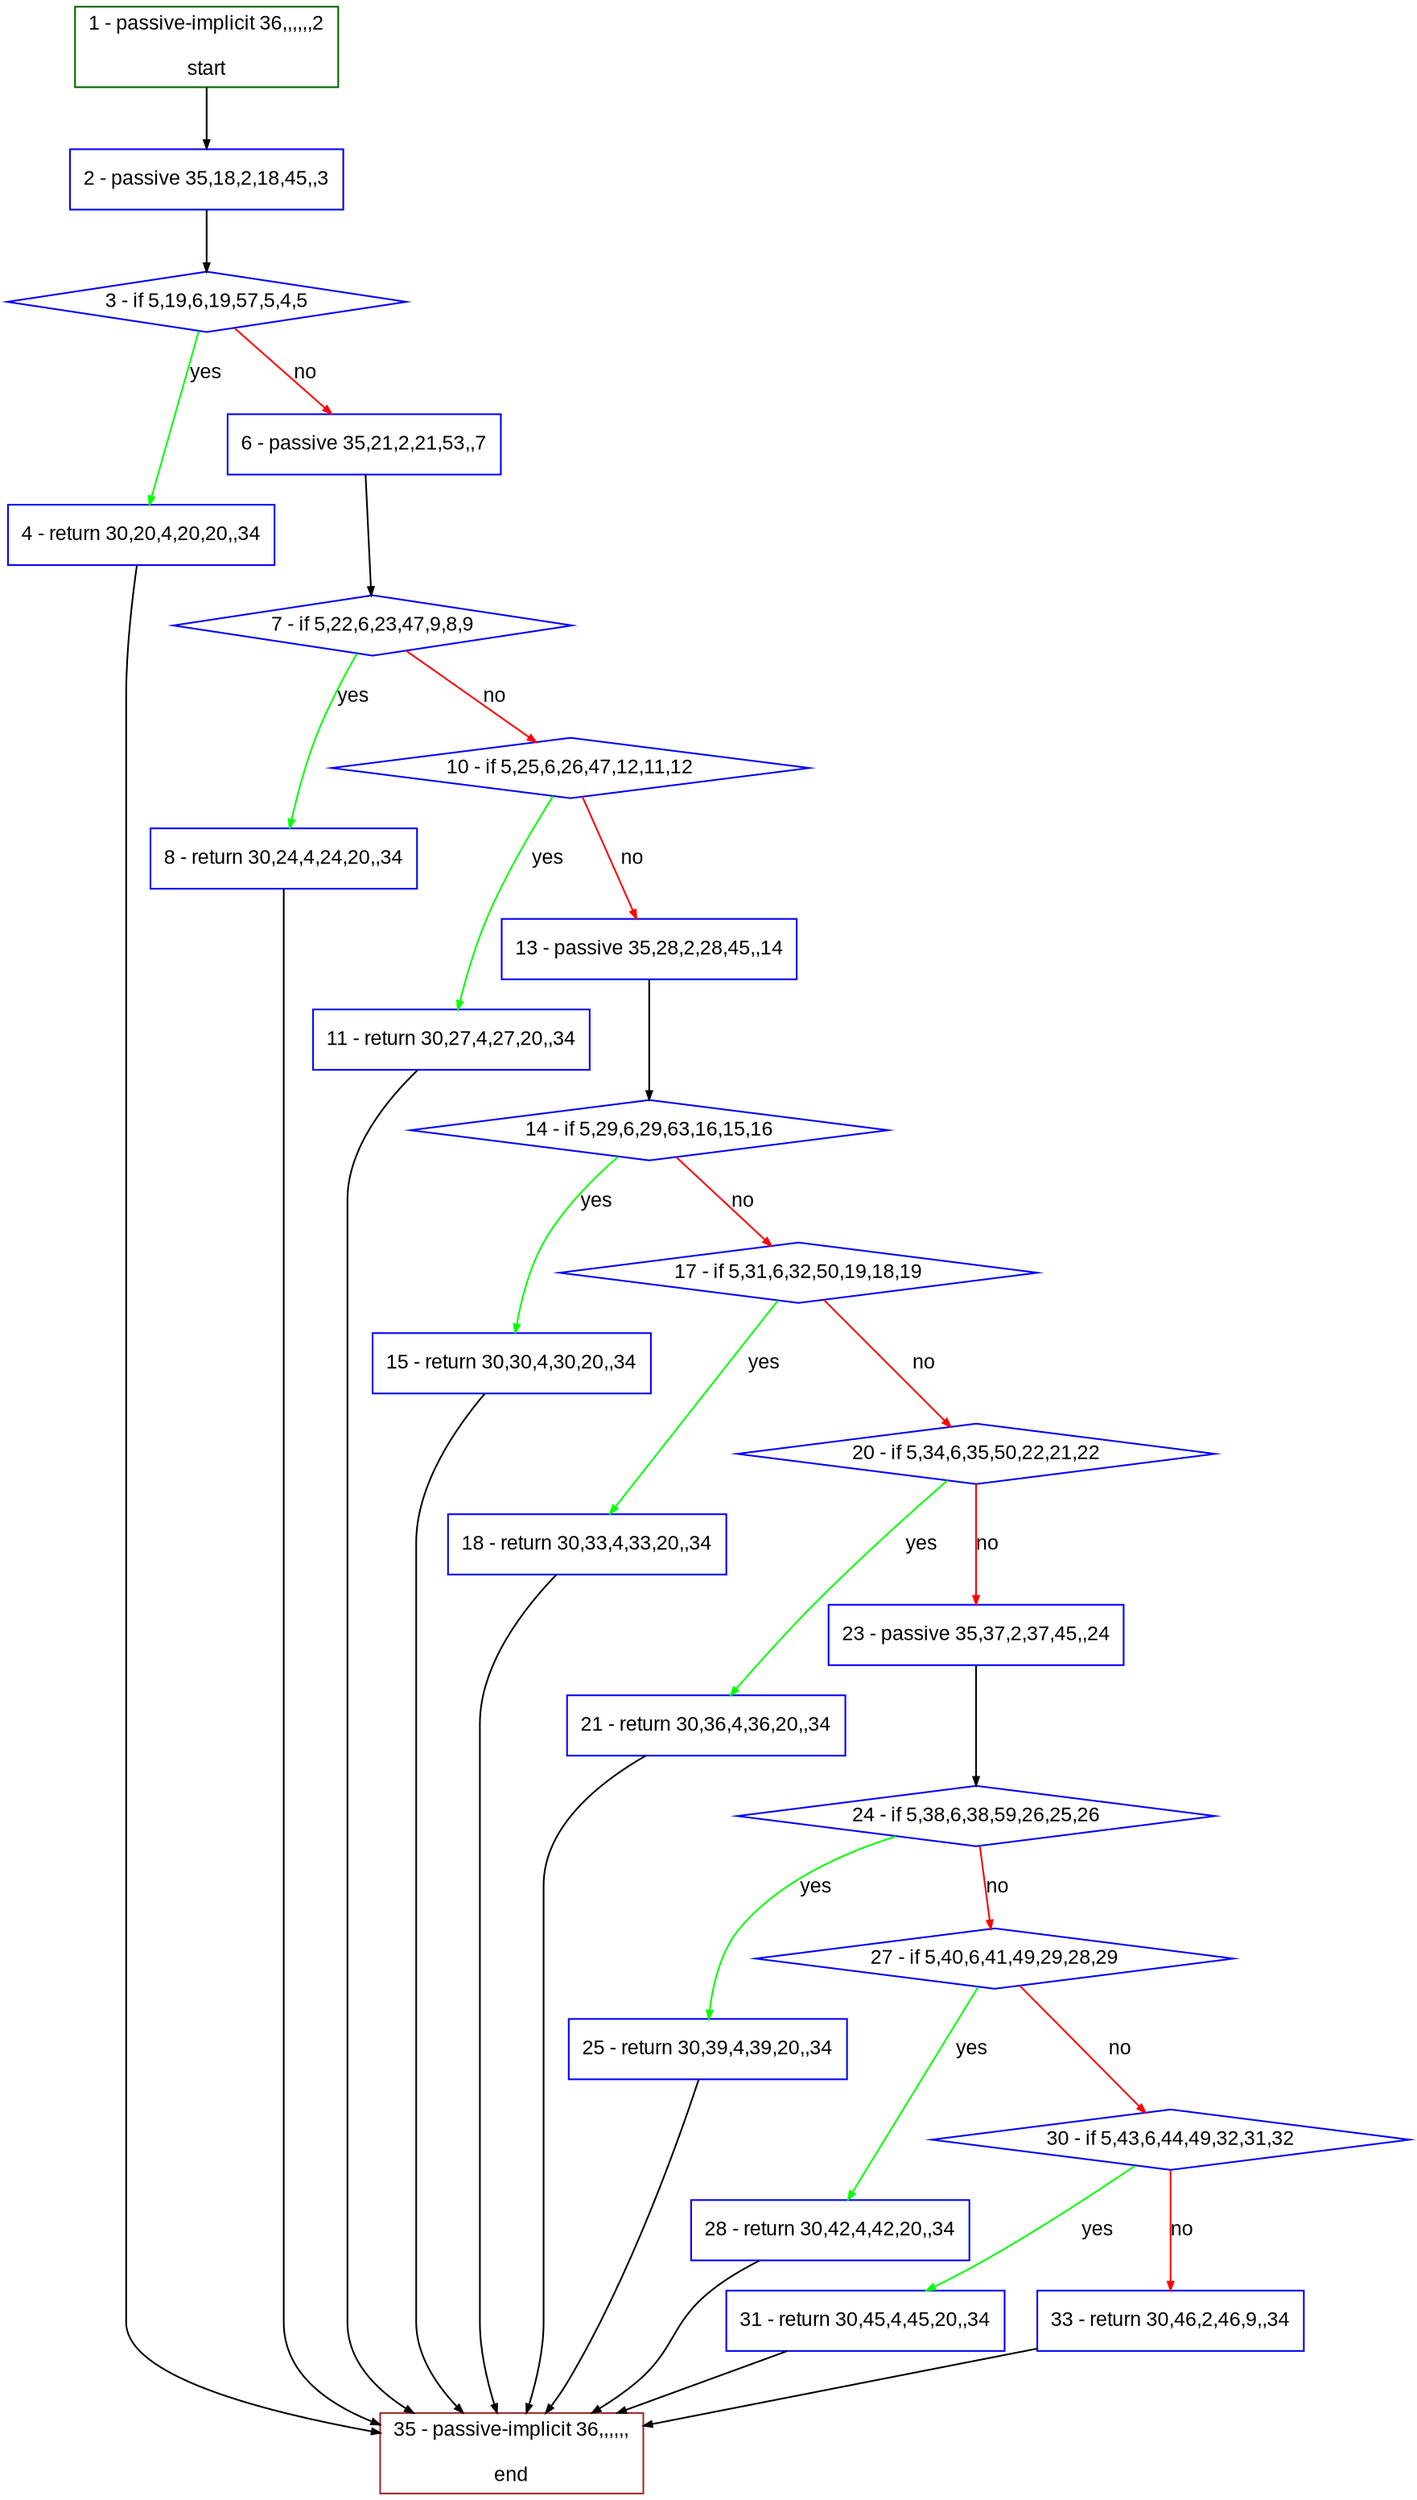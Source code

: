 digraph "" {
  graph [bgcolor="white", fillcolor="#FFFFCC", pack="true", packmode="clust", fontname="Arial", label="", fontsize="12", compound="true", style="rounded,filled"];
  node [node_initialized="no", fillcolor="white", fontname="Arial", label="", color="grey", fontsize="12", fixedsize="false", compound="true", shape="rectangle", style="filled"];
  edge [arrowtail="none", lhead="", fontcolor="black", fontname="Arial", label="", color="black", fontsize="12", arrowhead="normal", arrowsize="0.5", compound="true", ltail="", dir="forward"];
  __N1 [fillcolor="#ffffff", label="2 - passive 35,18,2,18,45,,3", color="#0000ff", shape="box", style="filled"];
  __N2 [fillcolor="#ffffff", label="1 - passive-implicit 36,,,,,,2\n\nstart", color="#006400", shape="box", style="filled"];
  __N3 [fillcolor="#ffffff", label="3 - if 5,19,6,19,57,5,4,5", color="#0000ff", shape="diamond", style="filled"];
  __N4 [fillcolor="#ffffff", label="4 - return 30,20,4,20,20,,34", color="#0000ff", shape="box", style="filled"];
  __N5 [fillcolor="#ffffff", label="6 - passive 35,21,2,21,53,,7", color="#0000ff", shape="box", style="filled"];
  __N6 [fillcolor="#ffffff", label="35 - passive-implicit 36,,,,,,\n\nend", color="#a52a2a", shape="box", style="filled"];
  __N7 [fillcolor="#ffffff", label="7 - if 5,22,6,23,47,9,8,9", color="#0000ff", shape="diamond", style="filled"];
  __N8 [fillcolor="#ffffff", label="8 - return 30,24,4,24,20,,34", color="#0000ff", shape="box", style="filled"];
  __N9 [fillcolor="#ffffff", label="10 - if 5,25,6,26,47,12,11,12", color="#0000ff", shape="diamond", style="filled"];
  __N10 [fillcolor="#ffffff", label="11 - return 30,27,4,27,20,,34", color="#0000ff", shape="box", style="filled"];
  __N11 [fillcolor="#ffffff", label="13 - passive 35,28,2,28,45,,14", color="#0000ff", shape="box", style="filled"];
  __N12 [fillcolor="#ffffff", label="14 - if 5,29,6,29,63,16,15,16", color="#0000ff", shape="diamond", style="filled"];
  __N13 [fillcolor="#ffffff", label="15 - return 30,30,4,30,20,,34", color="#0000ff", shape="box", style="filled"];
  __N14 [fillcolor="#ffffff", label="17 - if 5,31,6,32,50,19,18,19", color="#0000ff", shape="diamond", style="filled"];
  __N15 [fillcolor="#ffffff", label="18 - return 30,33,4,33,20,,34", color="#0000ff", shape="box", style="filled"];
  __N16 [fillcolor="#ffffff", label="20 - if 5,34,6,35,50,22,21,22", color="#0000ff", shape="diamond", style="filled"];
  __N17 [fillcolor="#ffffff", label="21 - return 30,36,4,36,20,,34", color="#0000ff", shape="box", style="filled"];
  __N18 [fillcolor="#ffffff", label="23 - passive 35,37,2,37,45,,24", color="#0000ff", shape="box", style="filled"];
  __N19 [fillcolor="#ffffff", label="24 - if 5,38,6,38,59,26,25,26", color="#0000ff", shape="diamond", style="filled"];
  __N20 [fillcolor="#ffffff", label="25 - return 30,39,4,39,20,,34", color="#0000ff", shape="box", style="filled"];
  __N21 [fillcolor="#ffffff", label="27 - if 5,40,6,41,49,29,28,29", color="#0000ff", shape="diamond", style="filled"];
  __N22 [fillcolor="#ffffff", label="28 - return 30,42,4,42,20,,34", color="#0000ff", shape="box", style="filled"];
  __N23 [fillcolor="#ffffff", label="30 - if 5,43,6,44,49,32,31,32", color="#0000ff", shape="diamond", style="filled"];
  __N24 [fillcolor="#ffffff", label="31 - return 30,45,4,45,20,,34", color="#0000ff", shape="box", style="filled"];
  __N25 [fillcolor="#ffffff", label="33 - return 30,46,2,46,9,,34", color="#0000ff", shape="box", style="filled"];
  __N2 -> __N1 [arrowtail="none", color="#000000", label="", arrowhead="normal", dir="forward"];
  __N1 -> __N3 [arrowtail="none", color="#000000", label="", arrowhead="normal", dir="forward"];
  __N3 -> __N4 [arrowtail="none", color="#00ff00", label="yes", arrowhead="normal", dir="forward"];
  __N3 -> __N5 [arrowtail="none", color="#ff0000", label="no", arrowhead="normal", dir="forward"];
  __N4 -> __N6 [arrowtail="none", color="#000000", label="", arrowhead="normal", dir="forward"];
  __N5 -> __N7 [arrowtail="none", color="#000000", label="", arrowhead="normal", dir="forward"];
  __N7 -> __N8 [arrowtail="none", color="#00ff00", label="yes", arrowhead="normal", dir="forward"];
  __N7 -> __N9 [arrowtail="none", color="#ff0000", label="no", arrowhead="normal", dir="forward"];
  __N8 -> __N6 [arrowtail="none", color="#000000", label="", arrowhead="normal", dir="forward"];
  __N9 -> __N10 [arrowtail="none", color="#00ff00", label="yes", arrowhead="normal", dir="forward"];
  __N9 -> __N11 [arrowtail="none", color="#ff0000", label="no", arrowhead="normal", dir="forward"];
  __N10 -> __N6 [arrowtail="none", color="#000000", label="", arrowhead="normal", dir="forward"];
  __N11 -> __N12 [arrowtail="none", color="#000000", label="", arrowhead="normal", dir="forward"];
  __N12 -> __N13 [arrowtail="none", color="#00ff00", label="yes", arrowhead="normal", dir="forward"];
  __N12 -> __N14 [arrowtail="none", color="#ff0000", label="no", arrowhead="normal", dir="forward"];
  __N13 -> __N6 [arrowtail="none", color="#000000", label="", arrowhead="normal", dir="forward"];
  __N14 -> __N15 [arrowtail="none", color="#00ff00", label="yes", arrowhead="normal", dir="forward"];
  __N14 -> __N16 [arrowtail="none", color="#ff0000", label="no", arrowhead="normal", dir="forward"];
  __N15 -> __N6 [arrowtail="none", color="#000000", label="", arrowhead="normal", dir="forward"];
  __N16 -> __N17 [arrowtail="none", color="#00ff00", label="yes", arrowhead="normal", dir="forward"];
  __N16 -> __N18 [arrowtail="none", color="#ff0000", label="no", arrowhead="normal", dir="forward"];
  __N17 -> __N6 [arrowtail="none", color="#000000", label="", arrowhead="normal", dir="forward"];
  __N18 -> __N19 [arrowtail="none", color="#000000", label="", arrowhead="normal", dir="forward"];
  __N19 -> __N20 [arrowtail="none", color="#00ff00", label="yes", arrowhead="normal", dir="forward"];
  __N19 -> __N21 [arrowtail="none", color="#ff0000", label="no", arrowhead="normal", dir="forward"];
  __N20 -> __N6 [arrowtail="none", color="#000000", label="", arrowhead="normal", dir="forward"];
  __N21 -> __N22 [arrowtail="none", color="#00ff00", label="yes", arrowhead="normal", dir="forward"];
  __N21 -> __N23 [arrowtail="none", color="#ff0000", label="no", arrowhead="normal", dir="forward"];
  __N22 -> __N6 [arrowtail="none", color="#000000", label="", arrowhead="normal", dir="forward"];
  __N23 -> __N24 [arrowtail="none", color="#00ff00", label="yes", arrowhead="normal", dir="forward"];
  __N23 -> __N25 [arrowtail="none", color="#ff0000", label="no", arrowhead="normal", dir="forward"];
  __N24 -> __N6 [arrowtail="none", color="#000000", label="", arrowhead="normal", dir="forward"];
  __N25 -> __N6 [arrowtail="none", color="#000000", label="", arrowhead="normal", dir="forward"];
}

